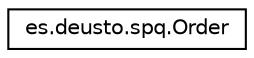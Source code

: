 digraph "Representación gráfica de la clase"
{
 // LATEX_PDF_SIZE
  edge [fontname="Helvetica",fontsize="10",labelfontname="Helvetica",labelfontsize="10"];
  node [fontname="Helvetica",fontsize="10",shape=record];
  rankdir="LR";
  Node0 [label="es.deusto.spq.Order",height=0.2,width=0.4,color="black", fillcolor="white", style="filled",URL="$classes_1_1deusto_1_1spq_1_1_order.html",tooltip=" "];
}
